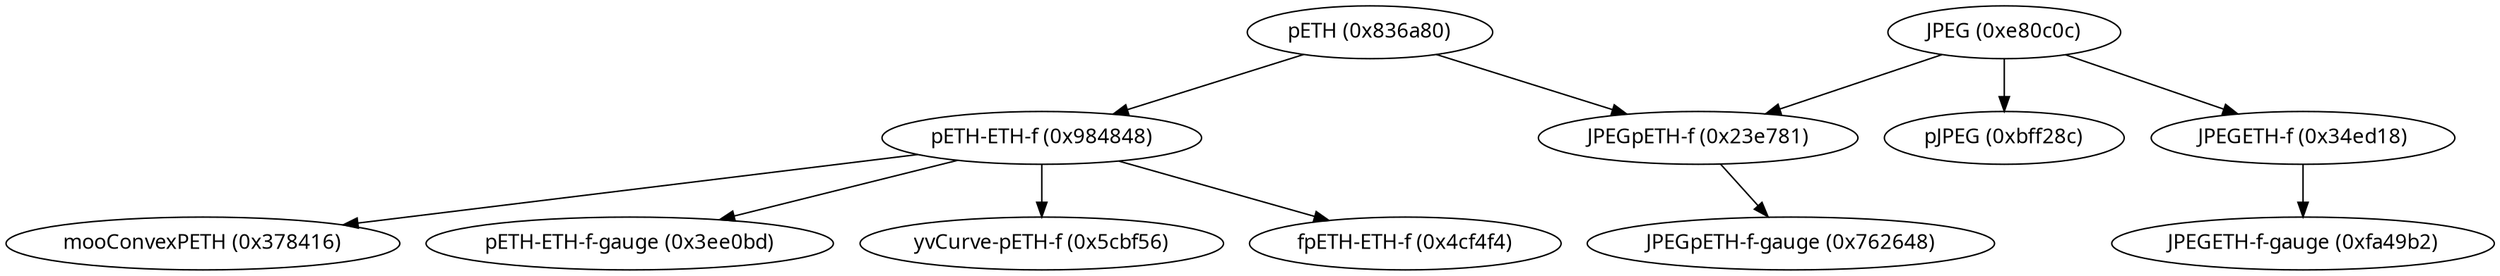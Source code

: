 digraph d {
  node [fontname="CMU Serif"];
  edge [fontname="CMU Serif"];
  "pETH (0x836a80)"
  "pETH-ETH-f (0x984848)"
  "mooConvexPETH (0x378416)"
  "pETH-ETH-f-gauge (0x3ee0bd)"
  "yvCurve-pETH-f (0x5cbf56)"
  "fpETH-ETH-f (0x4cf4f4)"
  "JPEGpETH-f (0x23e781)"
  "JPEGpETH-f-gauge (0x762648)"
  "JPEG (0xe80c0c)"
  "pJPEG (0xbff28c)"
  "JPEGETH-f (0x34ed18)"
  "JPEGETH-f-gauge (0xfa49b2)"
  "pETH (0x836a80)" -> "JPEGpETH-f (0x23e781)"
  "JPEG (0xe80c0c)" -> "JPEGpETH-f (0x23e781)"
  "pETH (0x836a80)" -> "pETH-ETH-f (0x984848)"
  "JPEGpETH-f (0x23e781)" -> "JPEGpETH-f-gauge (0x762648)"
  "JPEG (0xe80c0c)" -> "JPEGETH-f (0x34ed18)"
  "JPEGETH-f (0x34ed18)" -> "JPEGETH-f-gauge (0xfa49b2)"
  "pETH-ETH-f (0x984848)" -> "fpETH-ETH-f (0x4cf4f4)"
  "JPEG (0xe80c0c)" -> "pJPEG (0xbff28c)"
  "pETH-ETH-f (0x984848)" -> "yvCurve-pETH-f (0x5cbf56)"
  "pETH-ETH-f (0x984848)" -> "pETH-ETH-f-gauge (0x3ee0bd)"
  "pETH-ETH-f (0x984848)" -> "mooConvexPETH (0x378416)"
}
